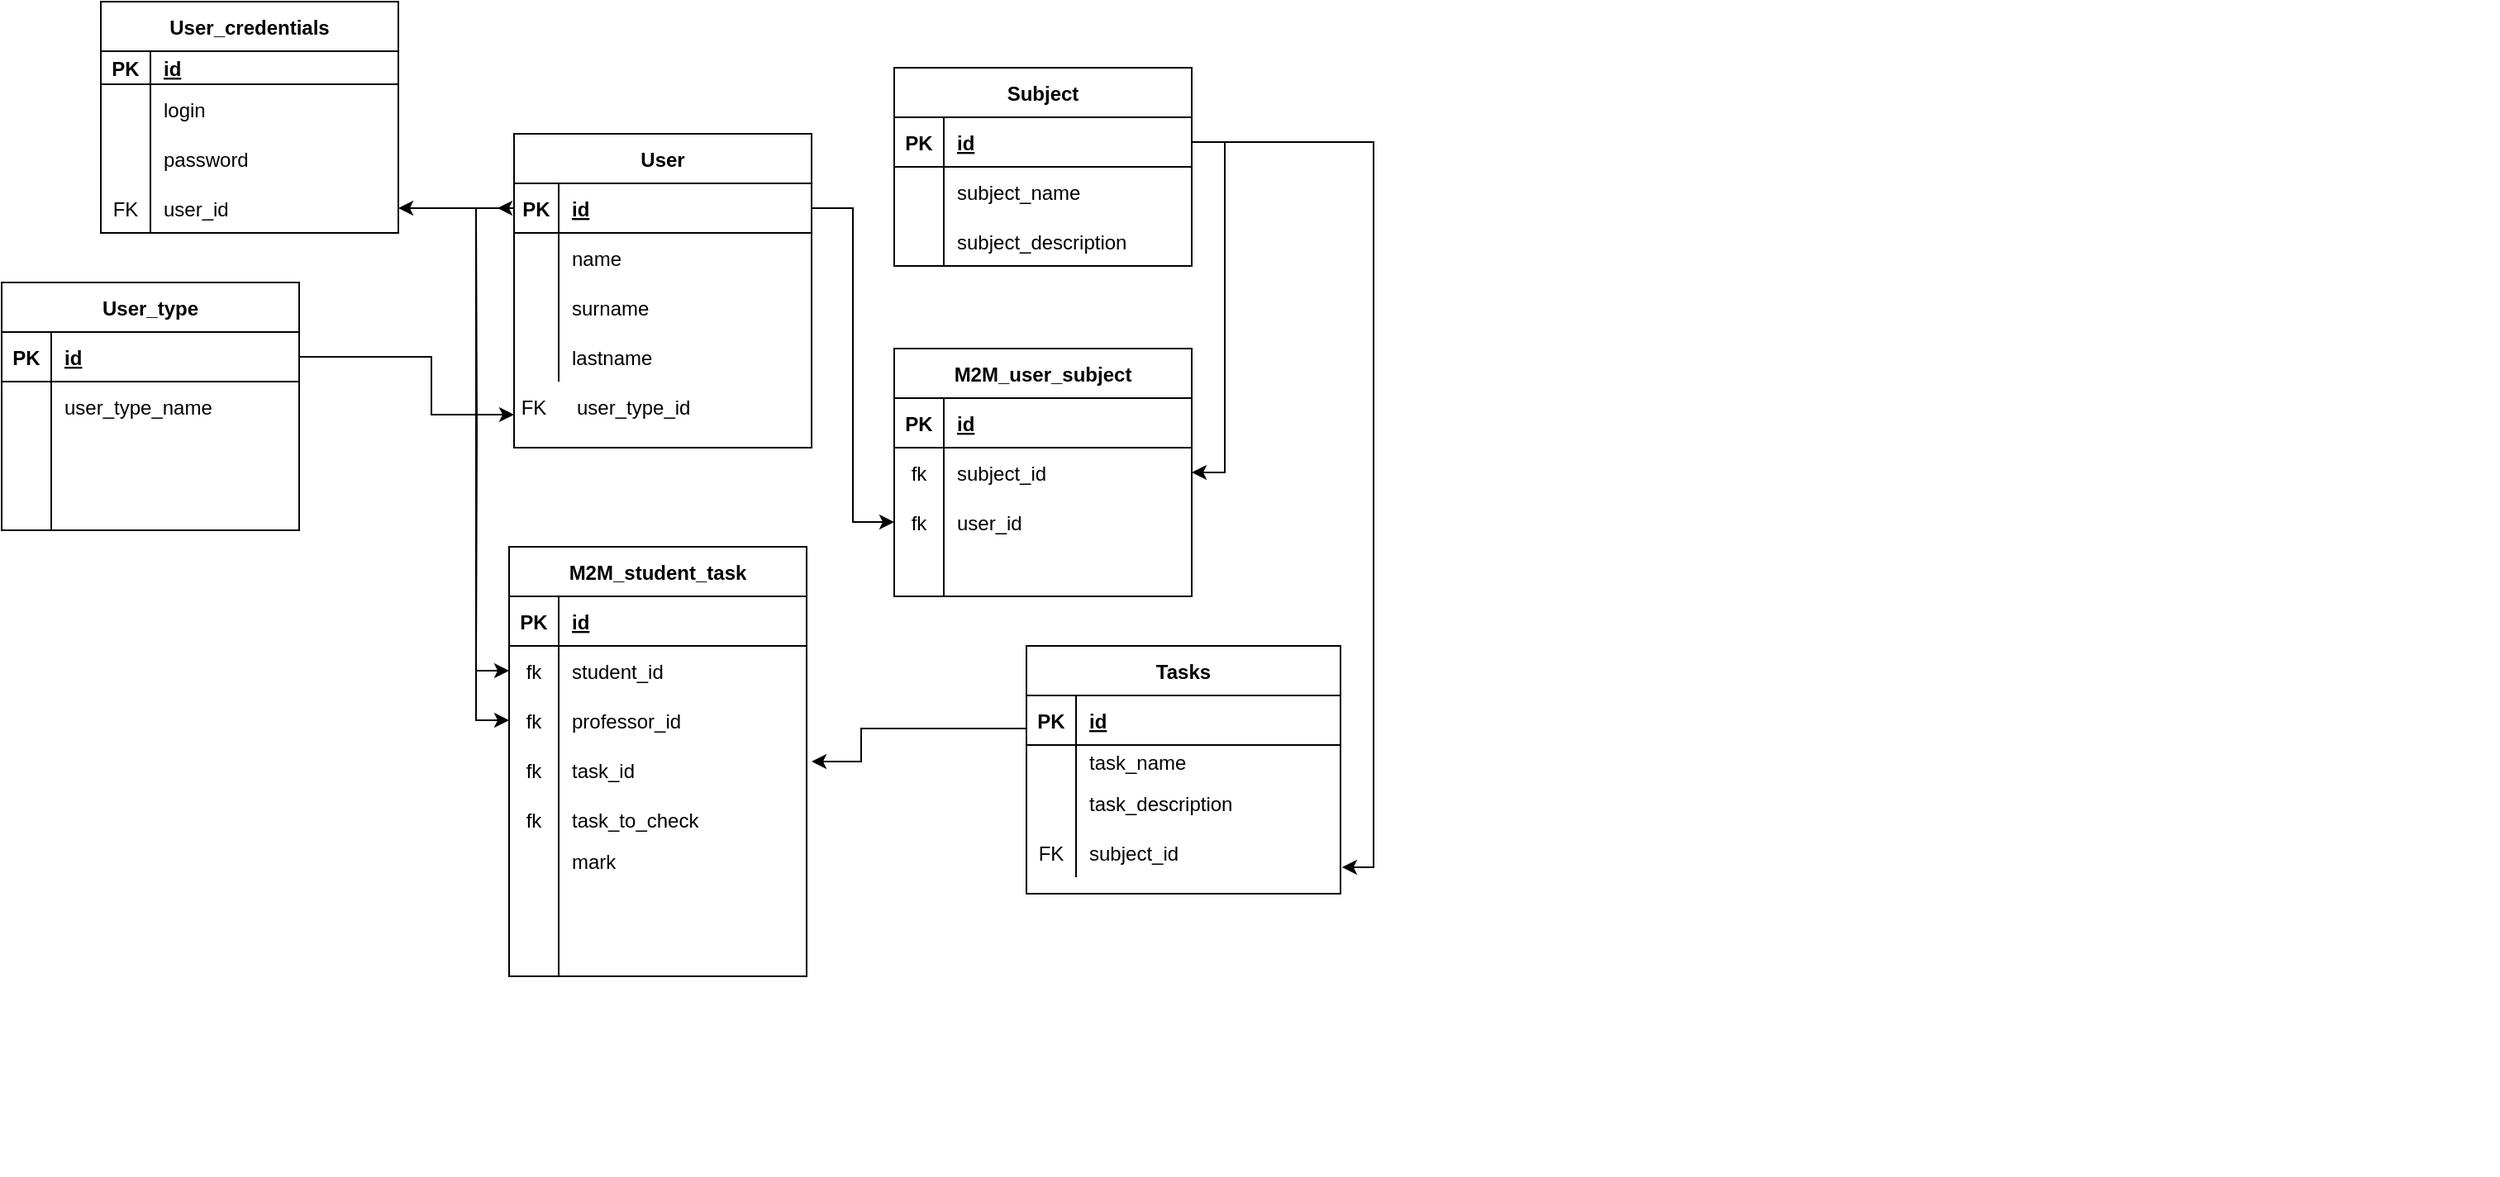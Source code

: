 <mxfile version="20.8.13" type="device"><diagram name="Страница 1" id="ZF70J_ZaJigCJZ9lrSfd"><mxGraphModel dx="2534" dy="1564" grid="1" gridSize="10" guides="1" tooltips="1" connect="1" arrows="1" fold="1" page="1" pageScale="1" pageWidth="827" pageHeight="1169" math="0" shadow="0"><root><mxCell id="0"/><mxCell id="1" parent="0"/><mxCell id="qSX3dsHVLx3p51DA0oi7-38" value="" style="shape=tableRow;horizontal=0;startSize=0;swimlaneHead=0;swimlaneBody=0;fillColor=none;collapsible=0;dropTarget=0;points=[[0,0.5],[1,0.5]];portConstraint=eastwest;top=0;left=0;right=0;bottom=0;" vertex="1" parent="1"><mxGeometry x="50" y="210" width="180" height="30" as="geometry"/></mxCell><mxCell id="qSX3dsHVLx3p51DA0oi7-39" value="" style="shape=partialRectangle;connectable=0;fillColor=none;top=0;left=0;bottom=0;right=0;editable=1;overflow=hidden;" vertex="1" parent="qSX3dsHVLx3p51DA0oi7-38"><mxGeometry width="30" height="30" as="geometry"><mxRectangle width="30" height="30" as="alternateBounds"/></mxGeometry></mxCell><mxCell id="qSX3dsHVLx3p51DA0oi7-41" value="" style="shape=tableRow;horizontal=0;startSize=0;swimlaneHead=0;swimlaneBody=0;fillColor=none;collapsible=0;dropTarget=0;points=[[0,0.5],[1,0.5]];portConstraint=eastwest;top=0;left=0;right=0;bottom=0;" vertex="1" parent="1"><mxGeometry x="50" y="240" width="180" height="30" as="geometry"/></mxCell><mxCell id="qSX3dsHVLx3p51DA0oi7-42" value="" style="shape=partialRectangle;connectable=0;fillColor=none;top=0;left=0;bottom=0;right=0;editable=1;overflow=hidden;" vertex="1" parent="qSX3dsHVLx3p51DA0oi7-41"><mxGeometry width="30" height="30" as="geometry"><mxRectangle width="30" height="30" as="alternateBounds"/></mxGeometry></mxCell><mxCell id="qSX3dsHVLx3p51DA0oi7-58" value="Subject" style="shape=table;startSize=30;container=1;collapsible=1;childLayout=tableLayout;fixedRows=1;rowLines=0;fontStyle=1;align=center;resizeLast=1;" vertex="1" parent="1"><mxGeometry x="-740" y="-400" width="180" height="120" as="geometry"/></mxCell><mxCell id="qSX3dsHVLx3p51DA0oi7-59" value="" style="shape=tableRow;horizontal=0;startSize=0;swimlaneHead=0;swimlaneBody=0;fillColor=none;collapsible=0;dropTarget=0;points=[[0,0.5],[1,0.5]];portConstraint=eastwest;top=0;left=0;right=0;bottom=1;" vertex="1" parent="qSX3dsHVLx3p51DA0oi7-58"><mxGeometry y="30" width="180" height="30" as="geometry"/></mxCell><mxCell id="qSX3dsHVLx3p51DA0oi7-60" value="PK" style="shape=partialRectangle;connectable=0;fillColor=none;top=0;left=0;bottom=0;right=0;fontStyle=1;overflow=hidden;" vertex="1" parent="qSX3dsHVLx3p51DA0oi7-59"><mxGeometry width="30" height="30" as="geometry"><mxRectangle width="30" height="30" as="alternateBounds"/></mxGeometry></mxCell><mxCell id="qSX3dsHVLx3p51DA0oi7-61" value="id" style="shape=partialRectangle;connectable=0;fillColor=none;top=0;left=0;bottom=0;right=0;align=left;spacingLeft=6;fontStyle=5;overflow=hidden;" vertex="1" parent="qSX3dsHVLx3p51DA0oi7-59"><mxGeometry x="30" width="150" height="30" as="geometry"><mxRectangle width="150" height="30" as="alternateBounds"/></mxGeometry></mxCell><mxCell id="qSX3dsHVLx3p51DA0oi7-62" value="" style="shape=tableRow;horizontal=0;startSize=0;swimlaneHead=0;swimlaneBody=0;fillColor=none;collapsible=0;dropTarget=0;points=[[0,0.5],[1,0.5]];portConstraint=eastwest;top=0;left=0;right=0;bottom=0;" vertex="1" parent="qSX3dsHVLx3p51DA0oi7-58"><mxGeometry y="60" width="180" height="30" as="geometry"/></mxCell><mxCell id="qSX3dsHVLx3p51DA0oi7-63" value="" style="shape=partialRectangle;connectable=0;fillColor=none;top=0;left=0;bottom=0;right=0;editable=1;overflow=hidden;" vertex="1" parent="qSX3dsHVLx3p51DA0oi7-62"><mxGeometry width="30" height="30" as="geometry"><mxRectangle width="30" height="30" as="alternateBounds"/></mxGeometry></mxCell><mxCell id="qSX3dsHVLx3p51DA0oi7-64" value="subject_name" style="shape=partialRectangle;connectable=0;fillColor=none;top=0;left=0;bottom=0;right=0;align=left;spacingLeft=6;overflow=hidden;" vertex="1" parent="qSX3dsHVLx3p51DA0oi7-62"><mxGeometry x="30" width="150" height="30" as="geometry"><mxRectangle width="150" height="30" as="alternateBounds"/></mxGeometry></mxCell><mxCell id="qSX3dsHVLx3p51DA0oi7-68" value="" style="shape=tableRow;horizontal=0;startSize=0;swimlaneHead=0;swimlaneBody=0;fillColor=none;collapsible=0;dropTarget=0;points=[[0,0.5],[1,0.5]];portConstraint=eastwest;top=0;left=0;right=0;bottom=0;" vertex="1" parent="qSX3dsHVLx3p51DA0oi7-58"><mxGeometry y="90" width="180" height="30" as="geometry"/></mxCell><mxCell id="qSX3dsHVLx3p51DA0oi7-69" value="" style="shape=partialRectangle;connectable=0;fillColor=none;top=0;left=0;bottom=0;right=0;editable=1;overflow=hidden;" vertex="1" parent="qSX3dsHVLx3p51DA0oi7-68"><mxGeometry width="30" height="30" as="geometry"><mxRectangle width="30" height="30" as="alternateBounds"/></mxGeometry></mxCell><mxCell id="qSX3dsHVLx3p51DA0oi7-70" value="subject_description" style="shape=partialRectangle;connectable=0;fillColor=none;top=0;left=0;bottom=0;right=0;align=left;spacingLeft=6;overflow=hidden;" vertex="1" parent="qSX3dsHVLx3p51DA0oi7-68"><mxGeometry x="30" width="150" height="30" as="geometry"><mxRectangle width="150" height="30" as="alternateBounds"/></mxGeometry></mxCell><mxCell id="qSX3dsHVLx3p51DA0oi7-71" value="M2M_user_subject" style="shape=table;startSize=30;container=1;collapsible=1;childLayout=tableLayout;fixedRows=1;rowLines=0;fontStyle=1;align=center;resizeLast=1;" vertex="1" parent="1"><mxGeometry x="-740" y="-230" width="180" height="150" as="geometry"/></mxCell><mxCell id="qSX3dsHVLx3p51DA0oi7-72" value="" style="shape=tableRow;horizontal=0;startSize=0;swimlaneHead=0;swimlaneBody=0;fillColor=none;collapsible=0;dropTarget=0;points=[[0,0.5],[1,0.5]];portConstraint=eastwest;top=0;left=0;right=0;bottom=1;" vertex="1" parent="qSX3dsHVLx3p51DA0oi7-71"><mxGeometry y="30" width="180" height="30" as="geometry"/></mxCell><mxCell id="qSX3dsHVLx3p51DA0oi7-73" value="PK" style="shape=partialRectangle;connectable=0;fillColor=none;top=0;left=0;bottom=0;right=0;fontStyle=1;overflow=hidden;" vertex="1" parent="qSX3dsHVLx3p51DA0oi7-72"><mxGeometry width="30" height="30" as="geometry"><mxRectangle width="30" height="30" as="alternateBounds"/></mxGeometry></mxCell><mxCell id="qSX3dsHVLx3p51DA0oi7-74" value="id" style="shape=partialRectangle;connectable=0;fillColor=none;top=0;left=0;bottom=0;right=0;align=left;spacingLeft=6;fontStyle=5;overflow=hidden;" vertex="1" parent="qSX3dsHVLx3p51DA0oi7-72"><mxGeometry x="30" width="150" height="30" as="geometry"><mxRectangle width="150" height="30" as="alternateBounds"/></mxGeometry></mxCell><mxCell id="qSX3dsHVLx3p51DA0oi7-75" value="" style="shape=tableRow;horizontal=0;startSize=0;swimlaneHead=0;swimlaneBody=0;fillColor=none;collapsible=0;dropTarget=0;points=[[0,0.5],[1,0.5]];portConstraint=eastwest;top=0;left=0;right=0;bottom=0;" vertex="1" parent="qSX3dsHVLx3p51DA0oi7-71"><mxGeometry y="60" width="180" height="30" as="geometry"/></mxCell><mxCell id="qSX3dsHVLx3p51DA0oi7-76" value="fk" style="shape=partialRectangle;connectable=0;fillColor=none;top=0;left=0;bottom=0;right=0;editable=1;overflow=hidden;" vertex="1" parent="qSX3dsHVLx3p51DA0oi7-75"><mxGeometry width="30" height="30" as="geometry"><mxRectangle width="30" height="30" as="alternateBounds"/></mxGeometry></mxCell><mxCell id="qSX3dsHVLx3p51DA0oi7-77" value="subject_id" style="shape=partialRectangle;connectable=0;fillColor=none;top=0;left=0;bottom=0;right=0;align=left;spacingLeft=6;overflow=hidden;" vertex="1" parent="qSX3dsHVLx3p51DA0oi7-75"><mxGeometry x="30" width="150" height="30" as="geometry"><mxRectangle width="150" height="30" as="alternateBounds"/></mxGeometry></mxCell><mxCell id="qSX3dsHVLx3p51DA0oi7-78" value="" style="shape=tableRow;horizontal=0;startSize=0;swimlaneHead=0;swimlaneBody=0;fillColor=none;collapsible=0;dropTarget=0;points=[[0,0.5],[1,0.5]];portConstraint=eastwest;top=0;left=0;right=0;bottom=0;" vertex="1" parent="qSX3dsHVLx3p51DA0oi7-71"><mxGeometry y="90" width="180" height="30" as="geometry"/></mxCell><mxCell id="qSX3dsHVLx3p51DA0oi7-79" value="fk" style="shape=partialRectangle;connectable=0;fillColor=none;top=0;left=0;bottom=0;right=0;editable=1;overflow=hidden;" vertex="1" parent="qSX3dsHVLx3p51DA0oi7-78"><mxGeometry width="30" height="30" as="geometry"><mxRectangle width="30" height="30" as="alternateBounds"/></mxGeometry></mxCell><mxCell id="qSX3dsHVLx3p51DA0oi7-80" value="user_id" style="shape=partialRectangle;connectable=0;fillColor=none;top=0;left=0;bottom=0;right=0;align=left;spacingLeft=6;overflow=hidden;" vertex="1" parent="qSX3dsHVLx3p51DA0oi7-78"><mxGeometry x="30" width="150" height="30" as="geometry"><mxRectangle width="150" height="30" as="alternateBounds"/></mxGeometry></mxCell><mxCell id="qSX3dsHVLx3p51DA0oi7-81" value="" style="shape=tableRow;horizontal=0;startSize=0;swimlaneHead=0;swimlaneBody=0;fillColor=none;collapsible=0;dropTarget=0;points=[[0,0.5],[1,0.5]];portConstraint=eastwest;top=0;left=0;right=0;bottom=0;" vertex="1" parent="qSX3dsHVLx3p51DA0oi7-71"><mxGeometry y="120" width="180" height="30" as="geometry"/></mxCell><mxCell id="qSX3dsHVLx3p51DA0oi7-82" value="" style="shape=partialRectangle;connectable=0;fillColor=none;top=0;left=0;bottom=0;right=0;editable=1;overflow=hidden;" vertex="1" parent="qSX3dsHVLx3p51DA0oi7-81"><mxGeometry width="30" height="30" as="geometry"><mxRectangle width="30" height="30" as="alternateBounds"/></mxGeometry></mxCell><mxCell id="qSX3dsHVLx3p51DA0oi7-83" value="" style="shape=partialRectangle;connectable=0;fillColor=none;top=0;left=0;bottom=0;right=0;align=left;spacingLeft=6;overflow=hidden;" vertex="1" parent="qSX3dsHVLx3p51DA0oi7-81"><mxGeometry x="30" width="150" height="30" as="geometry"><mxRectangle width="150" height="30" as="alternateBounds"/></mxGeometry></mxCell><mxCell id="qSX3dsHVLx3p51DA0oi7-84" value="Tasks" style="shape=table;startSize=30;container=1;collapsible=1;childLayout=tableLayout;fixedRows=1;rowLines=0;fontStyle=1;align=center;resizeLast=1;" vertex="1" parent="1"><mxGeometry x="-660" y="-50" width="190" height="150" as="geometry"/></mxCell><mxCell id="qSX3dsHVLx3p51DA0oi7-85" value="" style="shape=tableRow;horizontal=0;startSize=0;swimlaneHead=0;swimlaneBody=0;fillColor=none;collapsible=0;dropTarget=0;points=[[0,0.5],[1,0.5]];portConstraint=eastwest;top=0;left=0;right=0;bottom=1;" vertex="1" parent="qSX3dsHVLx3p51DA0oi7-84"><mxGeometry y="30" width="190" height="30" as="geometry"/></mxCell><mxCell id="qSX3dsHVLx3p51DA0oi7-86" value="PK" style="shape=partialRectangle;connectable=0;fillColor=none;top=0;left=0;bottom=0;right=0;fontStyle=1;overflow=hidden;" vertex="1" parent="qSX3dsHVLx3p51DA0oi7-85"><mxGeometry width="30" height="30" as="geometry"><mxRectangle width="30" height="30" as="alternateBounds"/></mxGeometry></mxCell><mxCell id="qSX3dsHVLx3p51DA0oi7-87" value="id" style="shape=partialRectangle;connectable=0;fillColor=none;top=0;left=0;bottom=0;right=0;align=left;spacingLeft=6;fontStyle=5;overflow=hidden;" vertex="1" parent="qSX3dsHVLx3p51DA0oi7-85"><mxGeometry x="30" width="160" height="30" as="geometry"><mxRectangle width="160" height="30" as="alternateBounds"/></mxGeometry></mxCell><mxCell id="qSX3dsHVLx3p51DA0oi7-88" value="" style="shape=tableRow;horizontal=0;startSize=0;swimlaneHead=0;swimlaneBody=0;fillColor=none;collapsible=0;dropTarget=0;points=[[0,0.5],[1,0.5]];portConstraint=eastwest;top=0;left=0;right=0;bottom=0;" vertex="1" parent="qSX3dsHVLx3p51DA0oi7-84"><mxGeometry y="60" width="190" height="20" as="geometry"/></mxCell><mxCell id="qSX3dsHVLx3p51DA0oi7-89" value="" style="shape=partialRectangle;connectable=0;fillColor=none;top=0;left=0;bottom=0;right=0;editable=1;overflow=hidden;" vertex="1" parent="qSX3dsHVLx3p51DA0oi7-88"><mxGeometry width="30" height="20" as="geometry"><mxRectangle width="30" height="20" as="alternateBounds"/></mxGeometry></mxCell><mxCell id="qSX3dsHVLx3p51DA0oi7-90" value="task_name" style="shape=partialRectangle;connectable=0;fillColor=none;top=0;left=0;bottom=0;right=0;align=left;spacingLeft=6;overflow=hidden;" vertex="1" parent="qSX3dsHVLx3p51DA0oi7-88"><mxGeometry x="30" width="160" height="20" as="geometry"><mxRectangle width="160" height="20" as="alternateBounds"/></mxGeometry></mxCell><mxCell id="qSX3dsHVLx3p51DA0oi7-245" value="" style="shape=tableRow;horizontal=0;startSize=0;swimlaneHead=0;swimlaneBody=0;fillColor=none;collapsible=0;dropTarget=0;points=[[0,0.5],[1,0.5]];portConstraint=eastwest;top=0;left=0;right=0;bottom=0;" vertex="1" parent="qSX3dsHVLx3p51DA0oi7-84"><mxGeometry y="80" width="190" height="30" as="geometry"/></mxCell><mxCell id="qSX3dsHVLx3p51DA0oi7-246" value="" style="shape=partialRectangle;connectable=0;fillColor=none;top=0;left=0;bottom=0;right=0;editable=1;overflow=hidden;" vertex="1" parent="qSX3dsHVLx3p51DA0oi7-245"><mxGeometry width="30" height="30" as="geometry"><mxRectangle width="30" height="30" as="alternateBounds"/></mxGeometry></mxCell><mxCell id="qSX3dsHVLx3p51DA0oi7-247" value="task_description" style="shape=partialRectangle;connectable=0;fillColor=none;top=0;left=0;bottom=0;right=0;align=left;spacingLeft=6;overflow=hidden;" vertex="1" parent="qSX3dsHVLx3p51DA0oi7-245"><mxGeometry x="30" width="160" height="30" as="geometry"><mxRectangle width="160" height="30" as="alternateBounds"/></mxGeometry></mxCell><mxCell id="qSX3dsHVLx3p51DA0oi7-94" value="" style="shape=tableRow;horizontal=0;startSize=0;swimlaneHead=0;swimlaneBody=0;fillColor=none;collapsible=0;dropTarget=0;points=[[0,0.5],[1,0.5]];portConstraint=eastwest;top=0;left=0;right=0;bottom=0;" vertex="1" parent="qSX3dsHVLx3p51DA0oi7-84"><mxGeometry y="110" width="190" height="30" as="geometry"/></mxCell><mxCell id="qSX3dsHVLx3p51DA0oi7-95" value="FK" style="shape=partialRectangle;connectable=0;fillColor=none;top=0;left=0;bottom=0;right=0;editable=1;overflow=hidden;" vertex="1" parent="qSX3dsHVLx3p51DA0oi7-94"><mxGeometry width="30" height="30" as="geometry"><mxRectangle width="30" height="30" as="alternateBounds"/></mxGeometry></mxCell><mxCell id="qSX3dsHVLx3p51DA0oi7-96" value="subject_id" style="shape=partialRectangle;connectable=0;fillColor=none;top=0;left=0;bottom=0;right=0;align=left;spacingLeft=6;overflow=hidden;" vertex="1" parent="qSX3dsHVLx3p51DA0oi7-94"><mxGeometry x="30" width="160" height="30" as="geometry"><mxRectangle width="160" height="30" as="alternateBounds"/></mxGeometry></mxCell><mxCell id="qSX3dsHVLx3p51DA0oi7-137" value="M2M_student_task" style="shape=table;startSize=30;container=1;collapsible=1;childLayout=tableLayout;fixedRows=1;rowLines=0;fontStyle=1;align=center;resizeLast=1;" vertex="1" parent="1"><mxGeometry x="-973" y="-110" width="180" height="260" as="geometry"/></mxCell><mxCell id="qSX3dsHVLx3p51DA0oi7-138" value="" style="shape=tableRow;horizontal=0;startSize=0;swimlaneHead=0;swimlaneBody=0;fillColor=none;collapsible=0;dropTarget=0;points=[[0,0.5],[1,0.5]];portConstraint=eastwest;top=0;left=0;right=0;bottom=1;" vertex="1" parent="qSX3dsHVLx3p51DA0oi7-137"><mxGeometry y="30" width="180" height="30" as="geometry"/></mxCell><mxCell id="qSX3dsHVLx3p51DA0oi7-139" value="PK" style="shape=partialRectangle;connectable=0;fillColor=none;top=0;left=0;bottom=0;right=0;fontStyle=1;overflow=hidden;" vertex="1" parent="qSX3dsHVLx3p51DA0oi7-138"><mxGeometry width="30" height="30" as="geometry"><mxRectangle width="30" height="30" as="alternateBounds"/></mxGeometry></mxCell><mxCell id="qSX3dsHVLx3p51DA0oi7-140" value="id" style="shape=partialRectangle;connectable=0;fillColor=none;top=0;left=0;bottom=0;right=0;align=left;spacingLeft=6;fontStyle=5;overflow=hidden;" vertex="1" parent="qSX3dsHVLx3p51DA0oi7-138"><mxGeometry x="30" width="150" height="30" as="geometry"><mxRectangle width="150" height="30" as="alternateBounds"/></mxGeometry></mxCell><mxCell id="qSX3dsHVLx3p51DA0oi7-239" value="" style="shape=tableRow;horizontal=0;startSize=0;swimlaneHead=0;swimlaneBody=0;fillColor=none;collapsible=0;dropTarget=0;points=[[0,0.5],[1,0.5]];portConstraint=eastwest;top=0;left=0;right=0;bottom=0;" vertex="1" parent="qSX3dsHVLx3p51DA0oi7-137"><mxGeometry y="60" width="180" height="30" as="geometry"/></mxCell><mxCell id="qSX3dsHVLx3p51DA0oi7-240" value="fk" style="shape=partialRectangle;connectable=0;fillColor=none;top=0;left=0;bottom=0;right=0;editable=1;overflow=hidden;" vertex="1" parent="qSX3dsHVLx3p51DA0oi7-239"><mxGeometry width="30" height="30" as="geometry"><mxRectangle width="30" height="30" as="alternateBounds"/></mxGeometry></mxCell><mxCell id="qSX3dsHVLx3p51DA0oi7-241" value="student_id" style="shape=partialRectangle;connectable=0;fillColor=none;top=0;left=0;bottom=0;right=0;align=left;spacingLeft=6;overflow=hidden;" vertex="1" parent="qSX3dsHVLx3p51DA0oi7-239"><mxGeometry x="30" width="150" height="30" as="geometry"><mxRectangle width="150" height="30" as="alternateBounds"/></mxGeometry></mxCell><mxCell id="qSX3dsHVLx3p51DA0oi7-254" value="" style="shape=tableRow;horizontal=0;startSize=0;swimlaneHead=0;swimlaneBody=0;fillColor=none;collapsible=0;dropTarget=0;points=[[0,0.5],[1,0.5]];portConstraint=eastwest;top=0;left=0;right=0;bottom=0;" vertex="1" parent="qSX3dsHVLx3p51DA0oi7-137"><mxGeometry y="90" width="180" height="30" as="geometry"/></mxCell><mxCell id="qSX3dsHVLx3p51DA0oi7-255" value="fk" style="shape=partialRectangle;connectable=0;fillColor=none;top=0;left=0;bottom=0;right=0;editable=1;overflow=hidden;" vertex="1" parent="qSX3dsHVLx3p51DA0oi7-254"><mxGeometry width="30" height="30" as="geometry"><mxRectangle width="30" height="30" as="alternateBounds"/></mxGeometry></mxCell><mxCell id="qSX3dsHVLx3p51DA0oi7-256" value="professor_id" style="shape=partialRectangle;connectable=0;fillColor=none;top=0;left=0;bottom=0;right=0;align=left;spacingLeft=6;overflow=hidden;" vertex="1" parent="qSX3dsHVLx3p51DA0oi7-254"><mxGeometry x="30" width="150" height="30" as="geometry"><mxRectangle width="150" height="30" as="alternateBounds"/></mxGeometry></mxCell><mxCell id="qSX3dsHVLx3p51DA0oi7-280" value="" style="shape=tableRow;horizontal=0;startSize=0;swimlaneHead=0;swimlaneBody=0;fillColor=none;collapsible=0;dropTarget=0;points=[[0,0.5],[1,0.5]];portConstraint=eastwest;top=0;left=0;right=0;bottom=0;" vertex="1" parent="qSX3dsHVLx3p51DA0oi7-137"><mxGeometry y="120" width="180" height="30" as="geometry"/></mxCell><mxCell id="qSX3dsHVLx3p51DA0oi7-281" value="fk" style="shape=partialRectangle;connectable=0;fillColor=none;top=0;left=0;bottom=0;right=0;editable=1;overflow=hidden;" vertex="1" parent="qSX3dsHVLx3p51DA0oi7-280"><mxGeometry width="30" height="30" as="geometry"><mxRectangle width="30" height="30" as="alternateBounds"/></mxGeometry></mxCell><mxCell id="qSX3dsHVLx3p51DA0oi7-282" value="task_id" style="shape=partialRectangle;connectable=0;fillColor=none;top=0;left=0;bottom=0;right=0;align=left;spacingLeft=6;overflow=hidden;" vertex="1" parent="qSX3dsHVLx3p51DA0oi7-280"><mxGeometry x="30" width="150" height="30" as="geometry"><mxRectangle width="150" height="30" as="alternateBounds"/></mxGeometry></mxCell><mxCell id="qSX3dsHVLx3p51DA0oi7-141" value="" style="shape=tableRow;horizontal=0;startSize=0;swimlaneHead=0;swimlaneBody=0;fillColor=none;collapsible=0;dropTarget=0;points=[[0,0.5],[1,0.5]];portConstraint=eastwest;top=0;left=0;right=0;bottom=0;" vertex="1" parent="qSX3dsHVLx3p51DA0oi7-137"><mxGeometry y="150" width="180" height="30" as="geometry"/></mxCell><mxCell id="qSX3dsHVLx3p51DA0oi7-142" value="fk" style="shape=partialRectangle;connectable=0;fillColor=none;top=0;left=0;bottom=0;right=0;editable=1;overflow=hidden;" vertex="1" parent="qSX3dsHVLx3p51DA0oi7-141"><mxGeometry width="30" height="30" as="geometry"><mxRectangle width="30" height="30" as="alternateBounds"/></mxGeometry></mxCell><mxCell id="qSX3dsHVLx3p51DA0oi7-143" value="task_to_check" style="shape=partialRectangle;connectable=0;fillColor=none;top=0;left=0;bottom=0;right=0;align=left;spacingLeft=6;overflow=hidden;" vertex="1" parent="qSX3dsHVLx3p51DA0oi7-141"><mxGeometry x="30" width="150" height="30" as="geometry"><mxRectangle width="150" height="30" as="alternateBounds"/></mxGeometry></mxCell><mxCell id="qSX3dsHVLx3p51DA0oi7-144" value="" style="shape=tableRow;horizontal=0;startSize=0;swimlaneHead=0;swimlaneBody=0;fillColor=none;collapsible=0;dropTarget=0;points=[[0,0.5],[1,0.5]];portConstraint=eastwest;top=0;left=0;right=0;bottom=0;" vertex="1" parent="qSX3dsHVLx3p51DA0oi7-137"><mxGeometry y="180" width="180" height="20" as="geometry"/></mxCell><mxCell id="qSX3dsHVLx3p51DA0oi7-145" value="" style="shape=partialRectangle;connectable=0;fillColor=none;top=0;left=0;bottom=0;right=0;editable=1;overflow=hidden;" vertex="1" parent="qSX3dsHVLx3p51DA0oi7-144"><mxGeometry width="30" height="20" as="geometry"><mxRectangle width="30" height="20" as="alternateBounds"/></mxGeometry></mxCell><mxCell id="qSX3dsHVLx3p51DA0oi7-146" value="mark" style="shape=partialRectangle;connectable=0;fillColor=none;top=0;left=0;bottom=0;right=0;align=left;spacingLeft=6;overflow=hidden;" vertex="1" parent="qSX3dsHVLx3p51DA0oi7-144"><mxGeometry x="30" width="150" height="20" as="geometry"><mxRectangle width="150" height="20" as="alternateBounds"/></mxGeometry></mxCell><mxCell id="qSX3dsHVLx3p51DA0oi7-242" value="" style="shape=tableRow;horizontal=0;startSize=0;swimlaneHead=0;swimlaneBody=0;fillColor=none;collapsible=0;dropTarget=0;points=[[0,0.5],[1,0.5]];portConstraint=eastwest;top=0;left=0;right=0;bottom=0;" vertex="1" parent="qSX3dsHVLx3p51DA0oi7-137"><mxGeometry y="200" width="180" height="30" as="geometry"/></mxCell><mxCell id="qSX3dsHVLx3p51DA0oi7-243" value="" style="shape=partialRectangle;connectable=0;fillColor=none;top=0;left=0;bottom=0;right=0;editable=1;overflow=hidden;" vertex="1" parent="qSX3dsHVLx3p51DA0oi7-242"><mxGeometry width="30" height="30" as="geometry"><mxRectangle width="30" height="30" as="alternateBounds"/></mxGeometry></mxCell><mxCell id="qSX3dsHVLx3p51DA0oi7-244" value="" style="shape=partialRectangle;connectable=0;fillColor=none;top=0;left=0;bottom=0;right=0;align=left;spacingLeft=6;overflow=hidden;" vertex="1" parent="qSX3dsHVLx3p51DA0oi7-242"><mxGeometry x="30" width="150" height="30" as="geometry"><mxRectangle width="150" height="30" as="alternateBounds"/></mxGeometry></mxCell><mxCell id="qSX3dsHVLx3p51DA0oi7-147" value="" style="shape=tableRow;horizontal=0;startSize=0;swimlaneHead=0;swimlaneBody=0;fillColor=none;collapsible=0;dropTarget=0;points=[[0,0.5],[1,0.5]];portConstraint=eastwest;top=0;left=0;right=0;bottom=0;" vertex="1" parent="qSX3dsHVLx3p51DA0oi7-137"><mxGeometry y="230" width="180" height="30" as="geometry"/></mxCell><mxCell id="qSX3dsHVLx3p51DA0oi7-148" value="" style="shape=partialRectangle;connectable=0;fillColor=none;top=0;left=0;bottom=0;right=0;editable=1;overflow=hidden;" vertex="1" parent="qSX3dsHVLx3p51DA0oi7-147"><mxGeometry width="30" height="30" as="geometry"><mxRectangle width="30" height="30" as="alternateBounds"/></mxGeometry></mxCell><mxCell id="qSX3dsHVLx3p51DA0oi7-149" value="" style="shape=partialRectangle;connectable=0;fillColor=none;top=0;left=0;bottom=0;right=0;align=left;spacingLeft=6;overflow=hidden;" vertex="1" parent="qSX3dsHVLx3p51DA0oi7-147"><mxGeometry x="30" width="150" height="30" as="geometry"><mxRectangle width="150" height="30" as="alternateBounds"/></mxGeometry></mxCell><mxCell id="qSX3dsHVLx3p51DA0oi7-164" value="User" style="shape=table;startSize=30;container=1;collapsible=1;childLayout=tableLayout;fixedRows=1;rowLines=0;fontStyle=1;align=center;resizeLast=1;strokeColor=#000000;" vertex="1" parent="1"><mxGeometry x="-970" y="-360" width="180" height="190" as="geometry"/></mxCell><mxCell id="qSX3dsHVLx3p51DA0oi7-165" value="" style="shape=tableRow;horizontal=0;startSize=0;swimlaneHead=0;swimlaneBody=0;fillColor=none;collapsible=0;dropTarget=0;points=[[0,0.5],[1,0.5]];portConstraint=eastwest;top=0;left=0;right=0;bottom=1;" vertex="1" parent="qSX3dsHVLx3p51DA0oi7-164"><mxGeometry y="30" width="180" height="30" as="geometry"/></mxCell><mxCell id="qSX3dsHVLx3p51DA0oi7-166" value="PK" style="shape=partialRectangle;connectable=0;fillColor=none;top=0;left=0;bottom=0;right=0;fontStyle=1;overflow=hidden;" vertex="1" parent="qSX3dsHVLx3p51DA0oi7-165"><mxGeometry width="27" height="30" as="geometry"><mxRectangle width="27" height="30" as="alternateBounds"/></mxGeometry></mxCell><mxCell id="qSX3dsHVLx3p51DA0oi7-167" value="id" style="shape=partialRectangle;connectable=0;fillColor=none;top=0;left=0;bottom=0;right=0;align=left;spacingLeft=6;fontStyle=5;overflow=hidden;" vertex="1" parent="qSX3dsHVLx3p51DA0oi7-165"><mxGeometry x="27" width="153" height="30" as="geometry"><mxRectangle width="153" height="30" as="alternateBounds"/></mxGeometry></mxCell><mxCell id="qSX3dsHVLx3p51DA0oi7-168" value="" style="shape=tableRow;horizontal=0;startSize=0;swimlaneHead=0;swimlaneBody=0;fillColor=none;collapsible=0;dropTarget=0;points=[[0,0.5],[1,0.5]];portConstraint=eastwest;top=0;left=0;right=0;bottom=0;" vertex="1" parent="qSX3dsHVLx3p51DA0oi7-164"><mxGeometry y="60" width="180" height="30" as="geometry"/></mxCell><mxCell id="qSX3dsHVLx3p51DA0oi7-169" value="" style="shape=partialRectangle;connectable=0;fillColor=none;top=0;left=0;bottom=0;right=0;editable=1;overflow=hidden;" vertex="1" parent="qSX3dsHVLx3p51DA0oi7-168"><mxGeometry width="27" height="30" as="geometry"><mxRectangle width="27" height="30" as="alternateBounds"/></mxGeometry></mxCell><mxCell id="qSX3dsHVLx3p51DA0oi7-170" value="name" style="shape=partialRectangle;connectable=0;fillColor=none;top=0;left=0;bottom=0;right=0;align=left;spacingLeft=6;overflow=hidden;" vertex="1" parent="qSX3dsHVLx3p51DA0oi7-168"><mxGeometry x="27" width="153" height="30" as="geometry"><mxRectangle width="153" height="30" as="alternateBounds"/></mxGeometry></mxCell><mxCell id="qSX3dsHVLx3p51DA0oi7-171" value="" style="shape=tableRow;horizontal=0;startSize=0;swimlaneHead=0;swimlaneBody=0;fillColor=none;collapsible=0;dropTarget=0;points=[[0,0.5],[1,0.5]];portConstraint=eastwest;top=0;left=0;right=0;bottom=0;" vertex="1" parent="qSX3dsHVLx3p51DA0oi7-164"><mxGeometry y="90" width="180" height="30" as="geometry"/></mxCell><mxCell id="qSX3dsHVLx3p51DA0oi7-172" value="" style="shape=partialRectangle;connectable=0;fillColor=none;top=0;left=0;bottom=0;right=0;editable=1;overflow=hidden;" vertex="1" parent="qSX3dsHVLx3p51DA0oi7-171"><mxGeometry width="27" height="30" as="geometry"><mxRectangle width="27" height="30" as="alternateBounds"/></mxGeometry></mxCell><mxCell id="qSX3dsHVLx3p51DA0oi7-173" value="surname" style="shape=partialRectangle;connectable=0;fillColor=none;top=0;left=0;bottom=0;right=0;align=left;spacingLeft=6;overflow=hidden;" vertex="1" parent="qSX3dsHVLx3p51DA0oi7-171"><mxGeometry x="27" width="153" height="30" as="geometry"><mxRectangle width="153" height="30" as="alternateBounds"/></mxGeometry></mxCell><mxCell id="qSX3dsHVLx3p51DA0oi7-174" value="" style="shape=tableRow;horizontal=0;startSize=0;swimlaneHead=0;swimlaneBody=0;fillColor=none;collapsible=0;dropTarget=0;points=[[0,0.5],[1,0.5]];portConstraint=eastwest;top=0;left=0;right=0;bottom=0;" vertex="1" parent="qSX3dsHVLx3p51DA0oi7-164"><mxGeometry y="120" width="180" height="30" as="geometry"/></mxCell><mxCell id="qSX3dsHVLx3p51DA0oi7-175" value="" style="shape=partialRectangle;connectable=0;fillColor=none;top=0;left=0;bottom=0;right=0;editable=1;overflow=hidden;" vertex="1" parent="qSX3dsHVLx3p51DA0oi7-174"><mxGeometry width="27" height="30" as="geometry"><mxRectangle width="27" height="30" as="alternateBounds"/></mxGeometry></mxCell><mxCell id="qSX3dsHVLx3p51DA0oi7-176" value="lastname" style="shape=partialRectangle;connectable=0;fillColor=none;top=0;left=0;bottom=0;right=0;align=left;spacingLeft=6;overflow=hidden;" vertex="1" parent="qSX3dsHVLx3p51DA0oi7-174"><mxGeometry x="27" width="153" height="30" as="geometry"><mxRectangle width="153" height="30" as="alternateBounds"/></mxGeometry></mxCell><mxCell id="qSX3dsHVLx3p51DA0oi7-178" value="" style="shape=tableRow;horizontal=0;startSize=0;swimlaneHead=0;swimlaneBody=0;fillColor=none;collapsible=0;dropTarget=0;points=[[0,0.5],[1,0.5]];portConstraint=eastwest;top=0;left=0;right=0;bottom=0;" vertex="1" parent="1"><mxGeometry x="-1007" y="-20" width="180" height="30" as="geometry"/></mxCell><mxCell id="qSX3dsHVLx3p51DA0oi7-196" value="User_type" style="shape=table;startSize=30;container=1;collapsible=1;childLayout=tableLayout;fixedRows=1;rowLines=0;fontStyle=1;align=center;resizeLast=1;strokeColor=#000000;" vertex="1" parent="1"><mxGeometry x="-1280" y="-270" width="180" height="150" as="geometry"/></mxCell><mxCell id="qSX3dsHVLx3p51DA0oi7-197" value="" style="shape=tableRow;horizontal=0;startSize=0;swimlaneHead=0;swimlaneBody=0;fillColor=none;collapsible=0;dropTarget=0;points=[[0,0.5],[1,0.5]];portConstraint=eastwest;top=0;left=0;right=0;bottom=1;strokeColor=#000000;" vertex="1" parent="qSX3dsHVLx3p51DA0oi7-196"><mxGeometry y="30" width="180" height="30" as="geometry"/></mxCell><mxCell id="qSX3dsHVLx3p51DA0oi7-198" value="PK" style="shape=partialRectangle;connectable=0;fillColor=none;top=0;left=0;bottom=0;right=0;fontStyle=1;overflow=hidden;strokeColor=#000000;" vertex="1" parent="qSX3dsHVLx3p51DA0oi7-197"><mxGeometry width="30" height="30" as="geometry"><mxRectangle width="30" height="30" as="alternateBounds"/></mxGeometry></mxCell><mxCell id="qSX3dsHVLx3p51DA0oi7-199" value="id" style="shape=partialRectangle;connectable=0;fillColor=none;top=0;left=0;bottom=0;right=0;align=left;spacingLeft=6;fontStyle=5;overflow=hidden;strokeColor=#000000;" vertex="1" parent="qSX3dsHVLx3p51DA0oi7-197"><mxGeometry x="30" width="150" height="30" as="geometry"><mxRectangle width="150" height="30" as="alternateBounds"/></mxGeometry></mxCell><mxCell id="qSX3dsHVLx3p51DA0oi7-200" value="" style="shape=tableRow;horizontal=0;startSize=0;swimlaneHead=0;swimlaneBody=0;fillColor=none;collapsible=0;dropTarget=0;points=[[0,0.5],[1,0.5]];portConstraint=eastwest;top=0;left=0;right=0;bottom=0;strokeColor=#000000;" vertex="1" parent="qSX3dsHVLx3p51DA0oi7-196"><mxGeometry y="60" width="180" height="30" as="geometry"/></mxCell><mxCell id="qSX3dsHVLx3p51DA0oi7-201" value="" style="shape=partialRectangle;connectable=0;fillColor=none;top=0;left=0;bottom=0;right=0;editable=1;overflow=hidden;strokeColor=#000000;" vertex="1" parent="qSX3dsHVLx3p51DA0oi7-200"><mxGeometry width="30" height="30" as="geometry"><mxRectangle width="30" height="30" as="alternateBounds"/></mxGeometry></mxCell><mxCell id="qSX3dsHVLx3p51DA0oi7-202" value="user_type_name" style="shape=partialRectangle;connectable=0;fillColor=none;top=0;left=0;bottom=0;right=0;align=left;spacingLeft=6;overflow=hidden;strokeColor=#000000;" vertex="1" parent="qSX3dsHVLx3p51DA0oi7-200"><mxGeometry x="30" width="150" height="30" as="geometry"><mxRectangle width="150" height="30" as="alternateBounds"/></mxGeometry></mxCell><mxCell id="qSX3dsHVLx3p51DA0oi7-203" value="" style="shape=tableRow;horizontal=0;startSize=0;swimlaneHead=0;swimlaneBody=0;fillColor=none;collapsible=0;dropTarget=0;points=[[0,0.5],[1,0.5]];portConstraint=eastwest;top=0;left=0;right=0;bottom=0;strokeColor=#000000;" vertex="1" parent="qSX3dsHVLx3p51DA0oi7-196"><mxGeometry y="90" width="180" height="30" as="geometry"/></mxCell><mxCell id="qSX3dsHVLx3p51DA0oi7-204" value="" style="shape=partialRectangle;connectable=0;fillColor=none;top=0;left=0;bottom=0;right=0;editable=1;overflow=hidden;strokeColor=#000000;" vertex="1" parent="qSX3dsHVLx3p51DA0oi7-203"><mxGeometry width="30" height="30" as="geometry"><mxRectangle width="30" height="30" as="alternateBounds"/></mxGeometry></mxCell><mxCell id="qSX3dsHVLx3p51DA0oi7-205" value="" style="shape=partialRectangle;connectable=0;fillColor=none;top=0;left=0;bottom=0;right=0;align=left;spacingLeft=6;overflow=hidden;strokeColor=#000000;" vertex="1" parent="qSX3dsHVLx3p51DA0oi7-203"><mxGeometry x="30" width="150" height="30" as="geometry"><mxRectangle width="150" height="30" as="alternateBounds"/></mxGeometry></mxCell><mxCell id="qSX3dsHVLx3p51DA0oi7-206" value="" style="shape=tableRow;horizontal=0;startSize=0;swimlaneHead=0;swimlaneBody=0;fillColor=none;collapsible=0;dropTarget=0;points=[[0,0.5],[1,0.5]];portConstraint=eastwest;top=0;left=0;right=0;bottom=0;strokeColor=#000000;" vertex="1" parent="qSX3dsHVLx3p51DA0oi7-196"><mxGeometry y="120" width="180" height="30" as="geometry"/></mxCell><mxCell id="qSX3dsHVLx3p51DA0oi7-207" value="" style="shape=partialRectangle;connectable=0;fillColor=none;top=0;left=0;bottom=0;right=0;editable=1;overflow=hidden;strokeColor=#000000;" vertex="1" parent="qSX3dsHVLx3p51DA0oi7-206"><mxGeometry width="30" height="30" as="geometry"><mxRectangle width="30" height="30" as="alternateBounds"/></mxGeometry></mxCell><mxCell id="qSX3dsHVLx3p51DA0oi7-208" value="" style="shape=partialRectangle;connectable=0;fillColor=none;top=0;left=0;bottom=0;right=0;align=left;spacingLeft=6;overflow=hidden;strokeColor=#000000;" vertex="1" parent="qSX3dsHVLx3p51DA0oi7-206"><mxGeometry x="30" width="150" height="30" as="geometry"><mxRectangle width="150" height="30" as="alternateBounds"/></mxGeometry></mxCell><mxCell id="qSX3dsHVLx3p51DA0oi7-210" value="User_credentials" style="shape=table;startSize=30;container=1;collapsible=1;childLayout=tableLayout;fixedRows=1;rowLines=0;fontStyle=1;align=center;resizeLast=1;strokeColor=#000000;" vertex="1" parent="1"><mxGeometry x="-1220" y="-440" width="180" height="140" as="geometry"/></mxCell><mxCell id="qSX3dsHVLx3p51DA0oi7-211" value="" style="shape=tableRow;horizontal=0;startSize=0;swimlaneHead=0;swimlaneBody=0;fillColor=none;collapsible=0;dropTarget=0;points=[[0,0.5],[1,0.5]];portConstraint=eastwest;top=0;left=0;right=0;bottom=1;strokeColor=#000000;" vertex="1" parent="qSX3dsHVLx3p51DA0oi7-210"><mxGeometry y="30" width="180" height="20" as="geometry"/></mxCell><mxCell id="qSX3dsHVLx3p51DA0oi7-212" value="PK" style="shape=partialRectangle;connectable=0;fillColor=none;top=0;left=0;bottom=0;right=0;fontStyle=1;overflow=hidden;strokeColor=#000000;" vertex="1" parent="qSX3dsHVLx3p51DA0oi7-211"><mxGeometry width="30" height="20" as="geometry"><mxRectangle width="30" height="20" as="alternateBounds"/></mxGeometry></mxCell><mxCell id="qSX3dsHVLx3p51DA0oi7-213" value="id" style="shape=partialRectangle;connectable=0;fillColor=none;top=0;left=0;bottom=0;right=0;align=left;spacingLeft=6;fontStyle=5;overflow=hidden;strokeColor=#000000;" vertex="1" parent="qSX3dsHVLx3p51DA0oi7-211"><mxGeometry x="30" width="150" height="20" as="geometry"><mxRectangle width="150" height="20" as="alternateBounds"/></mxGeometry></mxCell><mxCell id="qSX3dsHVLx3p51DA0oi7-214" value="" style="shape=tableRow;horizontal=0;startSize=0;swimlaneHead=0;swimlaneBody=0;fillColor=none;collapsible=0;dropTarget=0;points=[[0,0.5],[1,0.5]];portConstraint=eastwest;top=0;left=0;right=0;bottom=0;strokeColor=#000000;" vertex="1" parent="qSX3dsHVLx3p51DA0oi7-210"><mxGeometry y="50" width="180" height="30" as="geometry"/></mxCell><mxCell id="qSX3dsHVLx3p51DA0oi7-215" value="" style="shape=partialRectangle;connectable=0;fillColor=none;top=0;left=0;bottom=0;right=0;editable=1;overflow=hidden;strokeColor=#000000;" vertex="1" parent="qSX3dsHVLx3p51DA0oi7-214"><mxGeometry width="30" height="30" as="geometry"><mxRectangle width="30" height="30" as="alternateBounds"/></mxGeometry></mxCell><mxCell id="qSX3dsHVLx3p51DA0oi7-216" value="login" style="shape=partialRectangle;connectable=0;fillColor=none;top=0;left=0;bottom=0;right=0;align=left;spacingLeft=6;overflow=hidden;strokeColor=#000000;" vertex="1" parent="qSX3dsHVLx3p51DA0oi7-214"><mxGeometry x="30" width="150" height="30" as="geometry"><mxRectangle width="150" height="30" as="alternateBounds"/></mxGeometry></mxCell><mxCell id="qSX3dsHVLx3p51DA0oi7-217" value="" style="shape=tableRow;horizontal=0;startSize=0;swimlaneHead=0;swimlaneBody=0;fillColor=none;collapsible=0;dropTarget=0;points=[[0,0.5],[1,0.5]];portConstraint=eastwest;top=0;left=0;right=0;bottom=0;strokeColor=#000000;" vertex="1" parent="qSX3dsHVLx3p51DA0oi7-210"><mxGeometry y="80" width="180" height="30" as="geometry"/></mxCell><mxCell id="qSX3dsHVLx3p51DA0oi7-218" value="" style="shape=partialRectangle;connectable=0;fillColor=none;top=0;left=0;bottom=0;right=0;editable=1;overflow=hidden;strokeColor=#000000;" vertex="1" parent="qSX3dsHVLx3p51DA0oi7-217"><mxGeometry width="30" height="30" as="geometry"><mxRectangle width="30" height="30" as="alternateBounds"/></mxGeometry></mxCell><mxCell id="qSX3dsHVLx3p51DA0oi7-219" value="password" style="shape=partialRectangle;connectable=0;fillColor=none;top=0;left=0;bottom=0;right=0;align=left;spacingLeft=6;overflow=hidden;strokeColor=#000000;" vertex="1" parent="qSX3dsHVLx3p51DA0oi7-217"><mxGeometry x="30" width="150" height="30" as="geometry"><mxRectangle width="150" height="30" as="alternateBounds"/></mxGeometry></mxCell><mxCell id="qSX3dsHVLx3p51DA0oi7-220" value="" style="shape=tableRow;horizontal=0;startSize=0;swimlaneHead=0;swimlaneBody=0;fillColor=none;collapsible=0;dropTarget=0;points=[[0,0.5],[1,0.5]];portConstraint=eastwest;top=0;left=0;right=0;bottom=0;strokeColor=#000000;" vertex="1" parent="qSX3dsHVLx3p51DA0oi7-210"><mxGeometry y="110" width="180" height="30" as="geometry"/></mxCell><mxCell id="qSX3dsHVLx3p51DA0oi7-221" value="FK" style="shape=partialRectangle;connectable=0;fillColor=none;top=0;left=0;bottom=0;right=0;editable=1;overflow=hidden;strokeColor=#000000;" vertex="1" parent="qSX3dsHVLx3p51DA0oi7-220"><mxGeometry width="30" height="30" as="geometry"><mxRectangle width="30" height="30" as="alternateBounds"/></mxGeometry></mxCell><mxCell id="qSX3dsHVLx3p51DA0oi7-222" value="user_id" style="shape=partialRectangle;connectable=0;fillColor=none;top=0;left=0;bottom=0;right=0;align=left;spacingLeft=6;overflow=hidden;strokeColor=#000000;" vertex="1" parent="qSX3dsHVLx3p51DA0oi7-220"><mxGeometry x="30" width="150" height="30" as="geometry"><mxRectangle width="150" height="30" as="alternateBounds"/></mxGeometry></mxCell><mxCell id="qSX3dsHVLx3p51DA0oi7-224" style="edgeStyle=orthogonalEdgeStyle;rounded=0;orthogonalLoop=1;jettySize=auto;html=1;exitX=0;exitY=0.5;exitDx=0;exitDy=0;entryX=1;entryY=0.5;entryDx=0;entryDy=0;" edge="1" parent="1" source="qSX3dsHVLx3p51DA0oi7-165" target="qSX3dsHVLx3p51DA0oi7-220"><mxGeometry relative="1" as="geometry"/></mxCell><mxCell id="qSX3dsHVLx3p51DA0oi7-180" value="user_type_id" style="shape=partialRectangle;connectable=0;fillColor=none;top=0;left=0;bottom=0;right=0;align=left;spacingLeft=6;overflow=hidden;" vertex="1" parent="1"><mxGeometry x="-940" y="-210" width="150" height="30" as="geometry"><mxRectangle width="150" height="30" as="alternateBounds"/></mxGeometry></mxCell><mxCell id="qSX3dsHVLx3p51DA0oi7-179" value="FK" style="shape=partialRectangle;connectable=0;fillColor=none;top=0;left=0;bottom=0;right=0;editable=1;overflow=hidden;" vertex="1" parent="1"><mxGeometry x="-973" y="-210" width="30" height="30" as="geometry"><mxRectangle width="30" height="30" as="alternateBounds"/></mxGeometry></mxCell><mxCell id="qSX3dsHVLx3p51DA0oi7-225" style="edgeStyle=orthogonalEdgeStyle;rounded=0;orthogonalLoop=1;jettySize=auto;html=1;exitX=1;exitY=0.5;exitDx=0;exitDy=0;" edge="1" parent="1" source="qSX3dsHVLx3p51DA0oi7-197"><mxGeometry relative="1" as="geometry"><mxPoint x="-970.0" y="-190" as="targetPoint"/><Array as="points"><mxPoint x="-1020" y="-225"/><mxPoint x="-1020" y="-190"/></Array></mxGeometry></mxCell><mxCell id="qSX3dsHVLx3p51DA0oi7-226" style="edgeStyle=orthogonalEdgeStyle;rounded=0;orthogonalLoop=1;jettySize=auto;html=1;exitX=1;exitY=0.5;exitDx=0;exitDy=0;entryX=0;entryY=0.5;entryDx=0;entryDy=0;" edge="1" parent="1" source="qSX3dsHVLx3p51DA0oi7-165" target="qSX3dsHVLx3p51DA0oi7-78"><mxGeometry relative="1" as="geometry"/></mxCell><mxCell id="qSX3dsHVLx3p51DA0oi7-228" style="edgeStyle=orthogonalEdgeStyle;rounded=0;orthogonalLoop=1;jettySize=auto;html=1;exitX=1;exitY=0.5;exitDx=0;exitDy=0;entryX=1;entryY=0.5;entryDx=0;entryDy=0;" edge="1" parent="1" source="qSX3dsHVLx3p51DA0oi7-59" target="qSX3dsHVLx3p51DA0oi7-75"><mxGeometry relative="1" as="geometry"/></mxCell><mxCell id="qSX3dsHVLx3p51DA0oi7-229" value="" style="shape=tableRow;horizontal=0;startSize=0;swimlaneHead=0;swimlaneBody=0;fillColor=none;collapsible=0;dropTarget=0;points=[[0,0.5],[1,0.5]];portConstraint=eastwest;top=0;left=0;right=0;bottom=0;" vertex="1" parent="1"><mxGeometry x="-970" width="180" height="30" as="geometry"/></mxCell><mxCell id="qSX3dsHVLx3p51DA0oi7-233" value="" style="shape=tableRow;horizontal=0;startSize=0;swimlaneHead=0;swimlaneBody=0;fillColor=none;collapsible=0;dropTarget=0;points=[[0,0.5],[1,0.5]];portConstraint=eastwest;top=0;left=0;right=0;bottom=0;" vertex="1" parent="1"><mxGeometry x="-750" y="90" width="190" height="20" as="geometry"/></mxCell><mxCell id="qSX3dsHVLx3p51DA0oi7-248" style="edgeStyle=orthogonalEdgeStyle;rounded=0;orthogonalLoop=1;jettySize=auto;html=1;exitX=0;exitY=0.5;exitDx=0;exitDy=0;" edge="1" parent="1" source="qSX3dsHVLx3p51DA0oi7-85"><mxGeometry relative="1" as="geometry"><mxPoint x="-790" y="20" as="targetPoint"/><Array as="points"><mxPoint x="-660"/><mxPoint x="-760"/><mxPoint x="-760" y="20"/></Array></mxGeometry></mxCell><mxCell id="qSX3dsHVLx3p51DA0oi7-249" style="edgeStyle=orthogonalEdgeStyle;rounded=0;orthogonalLoop=1;jettySize=auto;html=1;entryX=1.005;entryY=0.8;entryDx=0;entryDy=0;entryPerimeter=0;" edge="1" parent="1" source="qSX3dsHVLx3p51DA0oi7-59" target="qSX3dsHVLx3p51DA0oi7-94"><mxGeometry relative="1" as="geometry"/></mxCell><mxCell id="qSX3dsHVLx3p51DA0oi7-251" style="edgeStyle=orthogonalEdgeStyle;rounded=0;orthogonalLoop=1;jettySize=auto;html=1;exitX=0;exitY=0.5;exitDx=0;exitDy=0;" edge="1" parent="1" source="qSX3dsHVLx3p51DA0oi7-165"><mxGeometry relative="1" as="geometry"><mxPoint x="-980.0" y="-314.429" as="targetPoint"/></mxGeometry></mxCell><mxCell id="qSX3dsHVLx3p51DA0oi7-252" style="edgeStyle=orthogonalEdgeStyle;rounded=0;orthogonalLoop=1;jettySize=auto;html=1;entryX=0;entryY=0.5;entryDx=0;entryDy=0;" edge="1" parent="1" target="qSX3dsHVLx3p51DA0oi7-239"><mxGeometry relative="1" as="geometry"><mxPoint x="-993" y="-315" as="sourcePoint"/></mxGeometry></mxCell><mxCell id="qSX3dsHVLx3p51DA0oi7-253" style="edgeStyle=orthogonalEdgeStyle;rounded=0;orthogonalLoop=1;jettySize=auto;html=1;exitX=0;exitY=0.5;exitDx=0;exitDy=0;entryX=0;entryY=0.5;entryDx=0;entryDy=0;" edge="1" parent="1" source="qSX3dsHVLx3p51DA0oi7-165" target="qSX3dsHVLx3p51DA0oi7-254"><mxGeometry relative="1" as="geometry"/></mxCell></root></mxGraphModel></diagram></mxfile>